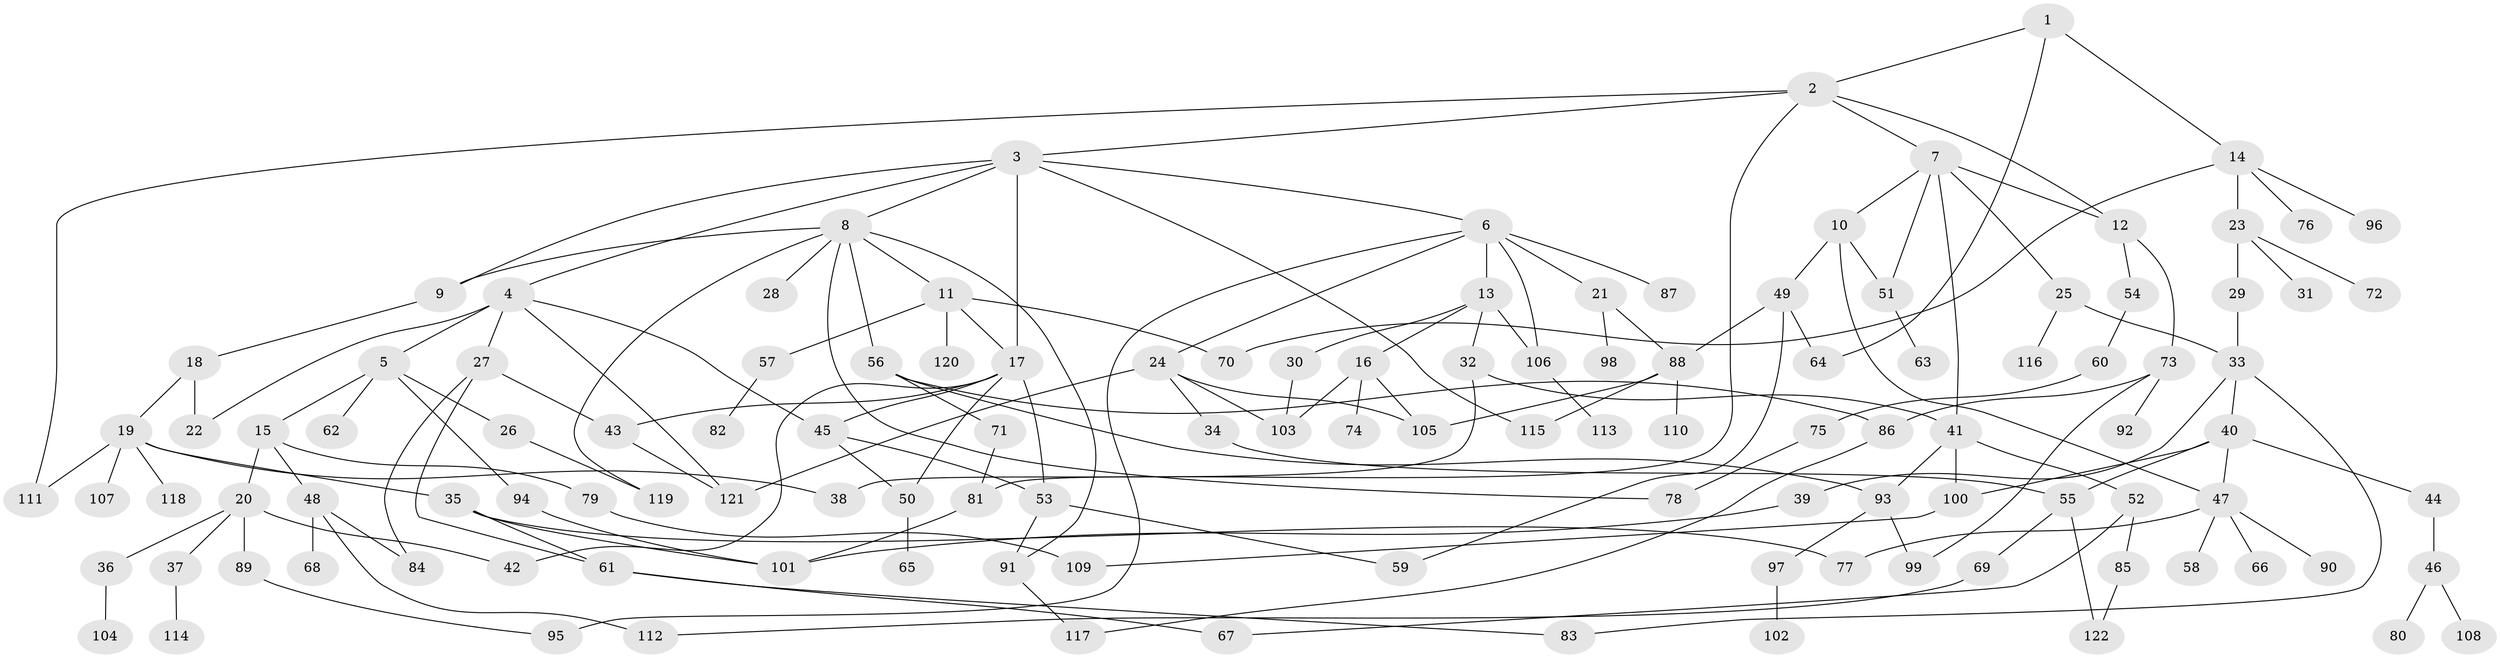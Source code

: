 // coarse degree distribution, {9: 0.02702702702702703, 4: 0.24324324324324326, 3: 0.21621621621621623, 5: 0.13513513513513514, 7: 0.08108108108108109, 2: 0.08108108108108109, 6: 0.05405405405405406, 8: 0.02702702702702703, 1: 0.13513513513513514}
// Generated by graph-tools (version 1.1) at 2025/36/03/04/25 23:36:04]
// undirected, 122 vertices, 170 edges
graph export_dot {
  node [color=gray90,style=filled];
  1;
  2;
  3;
  4;
  5;
  6;
  7;
  8;
  9;
  10;
  11;
  12;
  13;
  14;
  15;
  16;
  17;
  18;
  19;
  20;
  21;
  22;
  23;
  24;
  25;
  26;
  27;
  28;
  29;
  30;
  31;
  32;
  33;
  34;
  35;
  36;
  37;
  38;
  39;
  40;
  41;
  42;
  43;
  44;
  45;
  46;
  47;
  48;
  49;
  50;
  51;
  52;
  53;
  54;
  55;
  56;
  57;
  58;
  59;
  60;
  61;
  62;
  63;
  64;
  65;
  66;
  67;
  68;
  69;
  70;
  71;
  72;
  73;
  74;
  75;
  76;
  77;
  78;
  79;
  80;
  81;
  82;
  83;
  84;
  85;
  86;
  87;
  88;
  89;
  90;
  91;
  92;
  93;
  94;
  95;
  96;
  97;
  98;
  99;
  100;
  101;
  102;
  103;
  104;
  105;
  106;
  107;
  108;
  109;
  110;
  111;
  112;
  113;
  114;
  115;
  116;
  117;
  118;
  119;
  120;
  121;
  122;
  1 -- 2;
  1 -- 14;
  1 -- 64;
  2 -- 3;
  2 -- 7;
  2 -- 81;
  2 -- 111;
  2 -- 12;
  3 -- 4;
  3 -- 6;
  3 -- 8;
  3 -- 9;
  3 -- 115;
  3 -- 17;
  4 -- 5;
  4 -- 27;
  4 -- 45;
  4 -- 22;
  4 -- 121;
  5 -- 15;
  5 -- 26;
  5 -- 62;
  5 -- 94;
  6 -- 13;
  6 -- 21;
  6 -- 24;
  6 -- 87;
  6 -- 95;
  6 -- 106;
  7 -- 10;
  7 -- 12;
  7 -- 25;
  7 -- 41;
  7 -- 51;
  8 -- 11;
  8 -- 28;
  8 -- 56;
  8 -- 91;
  8 -- 119;
  8 -- 9;
  8 -- 78;
  9 -- 18;
  10 -- 47;
  10 -- 49;
  10 -- 51;
  11 -- 17;
  11 -- 57;
  11 -- 70;
  11 -- 120;
  12 -- 54;
  12 -- 73;
  13 -- 16;
  13 -- 30;
  13 -- 32;
  13 -- 106;
  14 -- 23;
  14 -- 76;
  14 -- 96;
  14 -- 70;
  15 -- 20;
  15 -- 48;
  15 -- 79;
  16 -- 74;
  16 -- 103;
  16 -- 105;
  17 -- 50;
  17 -- 53;
  17 -- 45;
  17 -- 42;
  17 -- 43;
  18 -- 19;
  18 -- 22;
  19 -- 35;
  19 -- 38;
  19 -- 107;
  19 -- 111;
  19 -- 118;
  20 -- 36;
  20 -- 37;
  20 -- 42;
  20 -- 89;
  21 -- 88;
  21 -- 98;
  23 -- 29;
  23 -- 31;
  23 -- 72;
  24 -- 34;
  24 -- 105;
  24 -- 103;
  24 -- 121;
  25 -- 33;
  25 -- 116;
  26 -- 119;
  27 -- 43;
  27 -- 84;
  27 -- 61;
  29 -- 33;
  30 -- 103;
  32 -- 38;
  32 -- 41;
  33 -- 39;
  33 -- 40;
  33 -- 83;
  34 -- 55;
  35 -- 61;
  35 -- 77;
  35 -- 101;
  36 -- 104;
  37 -- 114;
  39 -- 101;
  40 -- 44;
  40 -- 55;
  40 -- 100;
  40 -- 47;
  41 -- 52;
  41 -- 93;
  41 -- 100;
  43 -- 121;
  44 -- 46;
  45 -- 53;
  45 -- 50;
  46 -- 80;
  46 -- 108;
  47 -- 58;
  47 -- 66;
  47 -- 77;
  47 -- 90;
  48 -- 68;
  48 -- 84;
  48 -- 112;
  49 -- 59;
  49 -- 64;
  49 -- 88;
  50 -- 65;
  51 -- 63;
  52 -- 85;
  52 -- 67;
  53 -- 59;
  53 -- 91;
  54 -- 60;
  55 -- 69;
  55 -- 122;
  56 -- 71;
  56 -- 93;
  56 -- 86;
  57 -- 82;
  60 -- 75;
  61 -- 67;
  61 -- 83;
  69 -- 112;
  71 -- 81;
  73 -- 86;
  73 -- 92;
  73 -- 99;
  75 -- 78;
  79 -- 109;
  81 -- 101;
  85 -- 122;
  86 -- 117;
  88 -- 110;
  88 -- 115;
  88 -- 105;
  89 -- 95;
  91 -- 117;
  93 -- 97;
  93 -- 99;
  94 -- 101;
  97 -- 102;
  100 -- 109;
  106 -- 113;
}
